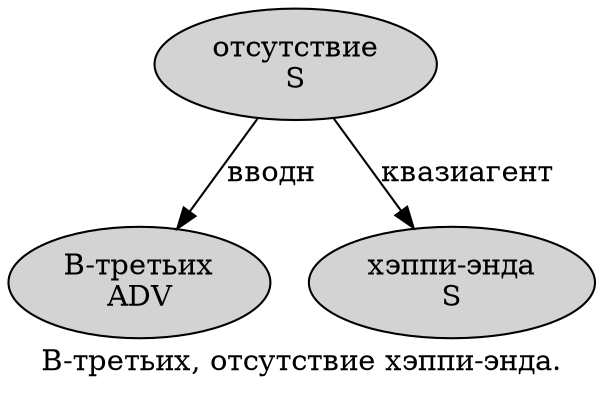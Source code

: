 digraph SENTENCE_841 {
	graph [label="В-третьих, отсутствие хэппи-энда."]
	node [style=filled]
		0 [label="В-третьих
ADV" color="" fillcolor=lightgray penwidth=1 shape=ellipse]
		2 [label="отсутствие
S" color="" fillcolor=lightgray penwidth=1 shape=ellipse]
		3 [label="хэппи-энда
S" color="" fillcolor=lightgray penwidth=1 shape=ellipse]
			2 -> 0 [label="вводн"]
			2 -> 3 [label="квазиагент"]
}